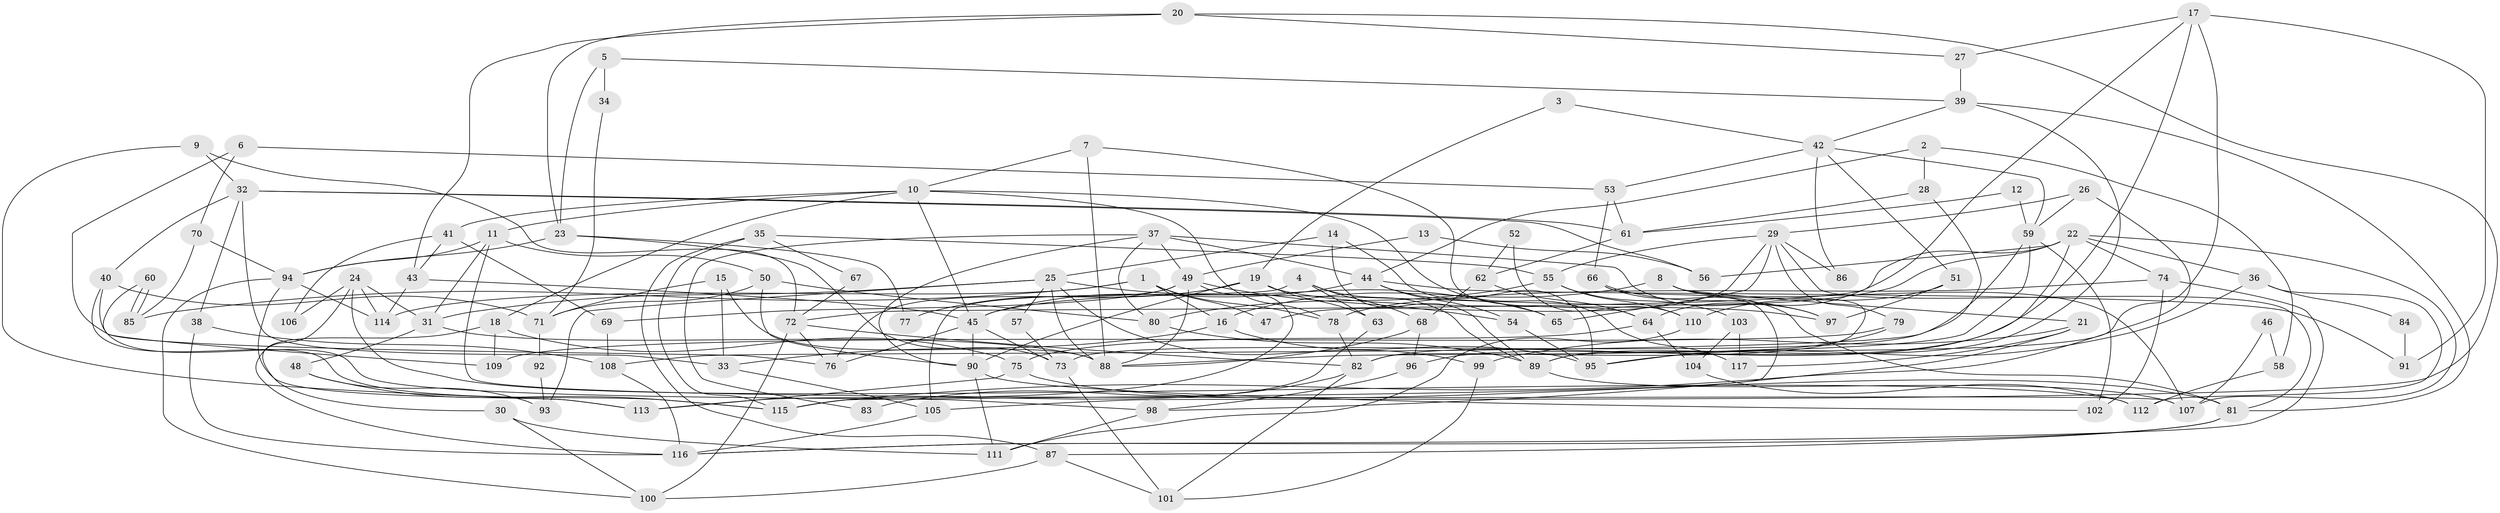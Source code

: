 // coarse degree distribution, {8: 0.0851063829787234, 11: 0.02127659574468085, 10: 0.02127659574468085, 4: 0.1276595744680851, 12: 0.10638297872340426, 6: 0.10638297872340426, 9: 0.10638297872340426, 3: 0.2127659574468085, 5: 0.10638297872340426, 15: 0.02127659574468085, 2: 0.06382978723404255, 14: 0.02127659574468085}
// Generated by graph-tools (version 1.1) at 2025/51/03/04/25 22:51:19]
// undirected, 117 vertices, 234 edges
graph export_dot {
  node [color=gray90,style=filled];
  1;
  2;
  3;
  4;
  5;
  6;
  7;
  8;
  9;
  10;
  11;
  12;
  13;
  14;
  15;
  16;
  17;
  18;
  19;
  20;
  21;
  22;
  23;
  24;
  25;
  26;
  27;
  28;
  29;
  30;
  31;
  32;
  33;
  34;
  35;
  36;
  37;
  38;
  39;
  40;
  41;
  42;
  43;
  44;
  45;
  46;
  47;
  48;
  49;
  50;
  51;
  52;
  53;
  54;
  55;
  56;
  57;
  58;
  59;
  60;
  61;
  62;
  63;
  64;
  65;
  66;
  67;
  68;
  69;
  70;
  71;
  72;
  73;
  74;
  75;
  76;
  77;
  78;
  79;
  80;
  81;
  82;
  83;
  84;
  85;
  86;
  87;
  88;
  89;
  90;
  91;
  92;
  93;
  94;
  95;
  96;
  97;
  98;
  99;
  100;
  101;
  102;
  103;
  104;
  105;
  106;
  107;
  108;
  109;
  110;
  111;
  112;
  113;
  114;
  115;
  116;
  117;
  1 -- 16;
  1 -- 114;
  1 -- 47;
  1 -- 78;
  1 -- 85;
  2 -- 44;
  2 -- 28;
  2 -- 58;
  3 -- 42;
  3 -- 19;
  4 -- 63;
  4 -- 68;
  4 -- 89;
  4 -- 105;
  5 -- 23;
  5 -- 39;
  5 -- 34;
  6 -- 76;
  6 -- 70;
  6 -- 53;
  7 -- 10;
  7 -- 88;
  7 -- 64;
  8 -- 21;
  8 -- 107;
  8 -- 16;
  8 -- 82;
  9 -- 113;
  9 -- 72;
  9 -- 32;
  10 -- 18;
  10 -- 45;
  10 -- 11;
  10 -- 41;
  10 -- 78;
  10 -- 117;
  11 -- 94;
  11 -- 31;
  11 -- 50;
  11 -- 107;
  12 -- 59;
  12 -- 61;
  13 -- 49;
  13 -- 56;
  14 -- 89;
  14 -- 25;
  14 -- 95;
  15 -- 71;
  15 -- 33;
  15 -- 88;
  16 -- 95;
  16 -- 33;
  17 -- 89;
  17 -- 82;
  17 -- 27;
  17 -- 64;
  17 -- 91;
  18 -- 75;
  18 -- 30;
  18 -- 109;
  19 -- 97;
  19 -- 90;
  19 -- 63;
  19 -- 77;
  20 -- 27;
  20 -- 105;
  20 -- 23;
  20 -- 43;
  21 -- 99;
  21 -- 98;
  21 -- 117;
  22 -- 36;
  22 -- 45;
  22 -- 56;
  22 -- 72;
  22 -- 74;
  22 -- 96;
  22 -- 107;
  23 -- 94;
  23 -- 73;
  23 -- 77;
  24 -- 31;
  24 -- 116;
  24 -- 106;
  24 -- 112;
  24 -- 114;
  25 -- 88;
  25 -- 31;
  25 -- 57;
  25 -- 65;
  25 -- 93;
  25 -- 99;
  26 -- 59;
  26 -- 29;
  26 -- 115;
  27 -- 39;
  28 -- 73;
  28 -- 61;
  29 -- 65;
  29 -- 81;
  29 -- 47;
  29 -- 55;
  29 -- 79;
  29 -- 86;
  30 -- 100;
  30 -- 111;
  31 -- 88;
  31 -- 48;
  32 -- 38;
  32 -- 33;
  32 -- 40;
  32 -- 56;
  32 -- 61;
  33 -- 105;
  34 -- 71;
  35 -- 115;
  35 -- 55;
  35 -- 67;
  35 -- 87;
  36 -- 112;
  36 -- 95;
  36 -- 84;
  37 -- 44;
  37 -- 80;
  37 -- 49;
  37 -- 83;
  37 -- 90;
  37 -- 97;
  38 -- 108;
  38 -- 116;
  39 -- 89;
  39 -- 81;
  39 -- 42;
  40 -- 115;
  40 -- 71;
  40 -- 109;
  41 -- 69;
  41 -- 43;
  41 -- 106;
  42 -- 59;
  42 -- 51;
  42 -- 53;
  42 -- 86;
  43 -- 45;
  43 -- 114;
  44 -- 45;
  44 -- 54;
  44 -- 65;
  44 -- 91;
  45 -- 73;
  45 -- 76;
  45 -- 90;
  46 -- 58;
  46 -- 107;
  48 -- 115;
  48 -- 93;
  49 -- 76;
  49 -- 54;
  49 -- 69;
  49 -- 88;
  49 -- 113;
  50 -- 90;
  50 -- 71;
  50 -- 80;
  51 -- 97;
  51 -- 110;
  52 -- 62;
  52 -- 110;
  53 -- 61;
  53 -- 66;
  54 -- 95;
  55 -- 80;
  55 -- 103;
  55 -- 110;
  57 -- 73;
  58 -- 112;
  59 -- 88;
  59 -- 102;
  59 -- 108;
  60 -- 85;
  60 -- 85;
  60 -- 98;
  61 -- 62;
  62 -- 64;
  62 -- 68;
  63 -- 115;
  64 -- 75;
  64 -- 104;
  66 -- 81;
  66 -- 97;
  66 -- 115;
  67 -- 72;
  68 -- 88;
  68 -- 96;
  69 -- 108;
  70 -- 94;
  70 -- 85;
  71 -- 92;
  72 -- 82;
  72 -- 76;
  72 -- 100;
  73 -- 101;
  74 -- 78;
  74 -- 102;
  74 -- 116;
  75 -- 113;
  75 -- 81;
  78 -- 82;
  79 -- 109;
  79 -- 95;
  80 -- 89;
  81 -- 116;
  81 -- 87;
  82 -- 83;
  82 -- 101;
  84 -- 91;
  87 -- 100;
  87 -- 101;
  89 -- 107;
  90 -- 102;
  90 -- 111;
  92 -- 93;
  94 -- 100;
  94 -- 114;
  94 -- 113;
  96 -- 98;
  98 -- 111;
  99 -- 101;
  103 -- 117;
  103 -- 104;
  104 -- 112;
  105 -- 116;
  108 -- 116;
  110 -- 111;
}
